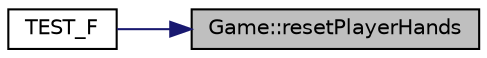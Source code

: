 digraph "Game::resetPlayerHands"
{
 // INTERACTIVE_SVG=YES
 // LATEX_PDF_SIZE
  edge [fontname="Helvetica",fontsize="10",labelfontname="Helvetica",labelfontsize="10"];
  node [fontname="Helvetica",fontsize="10",shape=record];
  rankdir="RL";
  Node1 [label="Game::resetPlayerHands",height=0.2,width=0.4,color="black", fillcolor="grey75", style="filled", fontcolor="black",tooltip="Resets the hands of all players."];
  Node1 -> Node2 [dir="back",color="midnightblue",fontsize="10",style="solid",fontname="Helvetica"];
  Node2 [label="TEST_F",height=0.2,width=0.4,color="black", fillcolor="white", style="filled",URL="$test___game_8cc.html#aa71fd095983754d6f2e1a9db220623d9",tooltip=" "];
}

